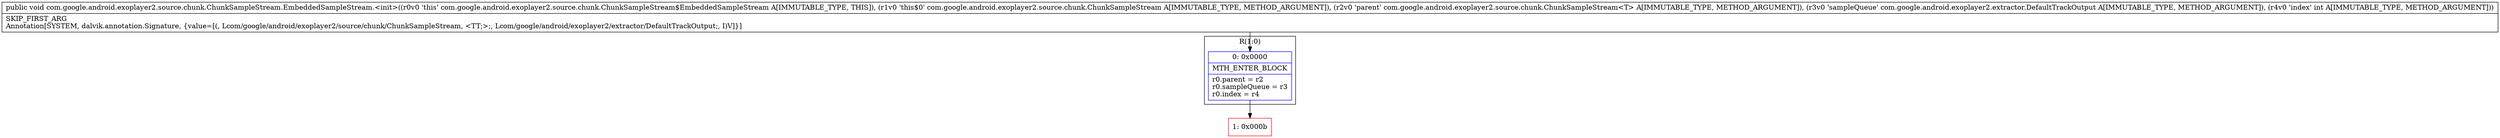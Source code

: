 digraph "CFG forcom.google.android.exoplayer2.source.chunk.ChunkSampleStream.EmbeddedSampleStream.\<init\>(Lcom\/google\/android\/exoplayer2\/source\/chunk\/ChunkSampleStream;Lcom\/google\/android\/exoplayer2\/source\/chunk\/ChunkSampleStream;Lcom\/google\/android\/exoplayer2\/extractor\/DefaultTrackOutput;I)V" {
subgraph cluster_Region_1156072023 {
label = "R(1:0)";
node [shape=record,color=blue];
Node_0 [shape=record,label="{0\:\ 0x0000|MTH_ENTER_BLOCK\l|r0.parent = r2\lr0.sampleQueue = r3\lr0.index = r4\l}"];
}
Node_1 [shape=record,color=red,label="{1\:\ 0x000b}"];
MethodNode[shape=record,label="{public void com.google.android.exoplayer2.source.chunk.ChunkSampleStream.EmbeddedSampleStream.\<init\>((r0v0 'this' com.google.android.exoplayer2.source.chunk.ChunkSampleStream$EmbeddedSampleStream A[IMMUTABLE_TYPE, THIS]), (r1v0 'this$0' com.google.android.exoplayer2.source.chunk.ChunkSampleStream A[IMMUTABLE_TYPE, METHOD_ARGUMENT]), (r2v0 'parent' com.google.android.exoplayer2.source.chunk.ChunkSampleStream\<T\> A[IMMUTABLE_TYPE, METHOD_ARGUMENT]), (r3v0 'sampleQueue' com.google.android.exoplayer2.extractor.DefaultTrackOutput A[IMMUTABLE_TYPE, METHOD_ARGUMENT]), (r4v0 'index' int A[IMMUTABLE_TYPE, METHOD_ARGUMENT]))  | SKIP_FIRST_ARG\lAnnotation[SYSTEM, dalvik.annotation.Signature, \{value=[(, Lcom\/google\/android\/exoplayer2\/source\/chunk\/ChunkSampleStream, \<TT;\>;, Lcom\/google\/android\/exoplayer2\/extractor\/DefaultTrackOutput;, I)V]\}]\l}"];
MethodNode -> Node_0;
Node_0 -> Node_1;
}


